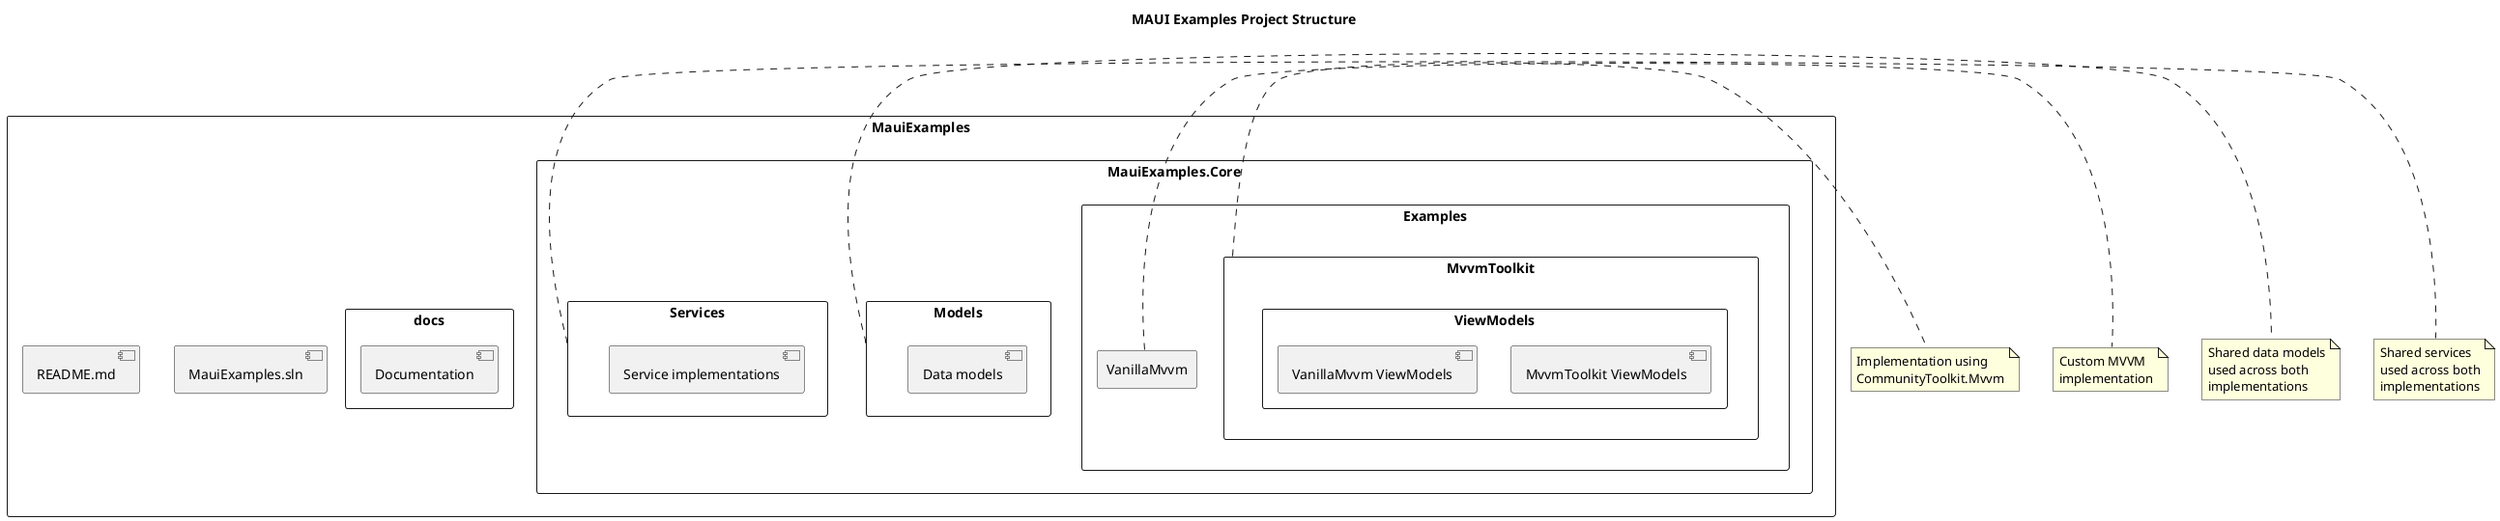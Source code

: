 @startuml
skinparam packageStyle rectangle
skinparam backgroundColor white
skinparam handwritten false

title MAUI Examples Project Structure

package "MauiExamples" {
    [MauiExamples.sln]
    [README.md]
    
    package "MauiExamples.Core" {
        package "Examples" {
            package "MvvmToolkit" {
                package "ViewModels" {
                    [MvvmToolkit ViewModels]
                }
            }
            
            package "VanillaMvvm" {
                package "ViewModels" {
                    [VanillaMvvm ViewModels]
                }
            }
        }
        
        package "Models" {
            [Data models]
        }
        
        package "Services" {
            [Service implementations]
        }
    }
    
    package "docs" {
        [Documentation]
    }
}

note right of "MvvmToolkit"
  Implementation using
  CommunityToolkit.Mvvm
end note

note right of "VanillaMvvm"
  Custom MVVM
  implementation
end note

note right of "Models"
  Shared data models
  used across both
  implementations
end note

note right of "Services"
  Shared services
  used across both
  implementations
end note

@enduml